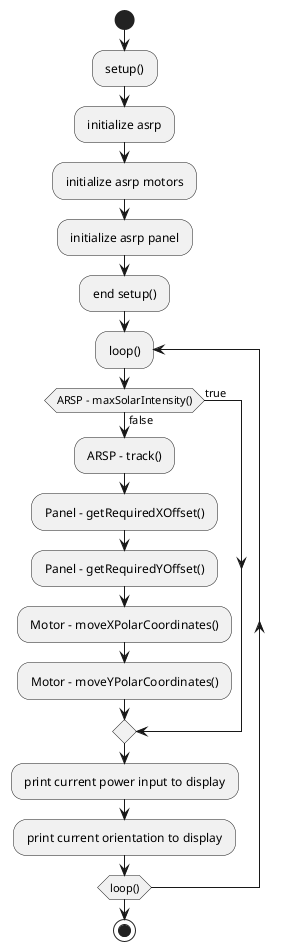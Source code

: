 @startuml
'flow of the setup then main loop'
start
: setup() ;
: initialize asrp ;
: initialize asrp motors ;
: initialize asrp panel ;
: end setup() ;

' loop() '
repeat : loop() ;
if (ARSP - maxSolarIntensity()) then (false)
    : ARSP - track() ;
    : Panel - getRequiredXOffset() ;
    : Panel - getRequiredYOffset() ;
    : Motor - moveXPolarCoordinates() ;
    : Motor - moveYPolarCoordinates() ;
else (true)
endif
: print current power input to display ;
: print current orientation to display ;
repeat while (loop())

stop
@enduml